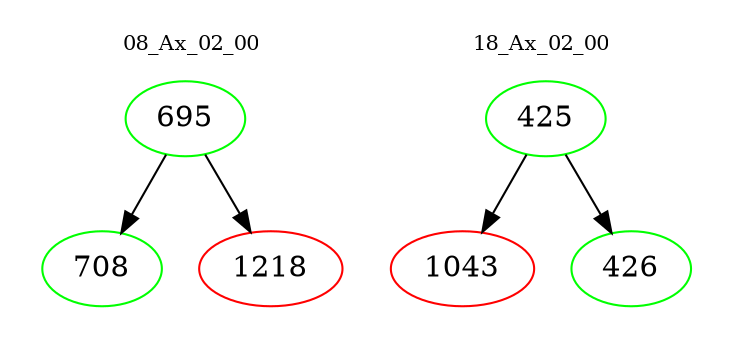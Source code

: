 digraph{
subgraph cluster_0 {
color = white
label = "08_Ax_02_00";
fontsize=10;
T0_695 [label="695", color="green"]
T0_695 -> T0_708 [color="black"]
T0_708 [label="708", color="green"]
T0_695 -> T0_1218 [color="black"]
T0_1218 [label="1218", color="red"]
}
subgraph cluster_1 {
color = white
label = "18_Ax_02_00";
fontsize=10;
T1_425 [label="425", color="green"]
T1_425 -> T1_1043 [color="black"]
T1_1043 [label="1043", color="red"]
T1_425 -> T1_426 [color="black"]
T1_426 [label="426", color="green"]
}
}
